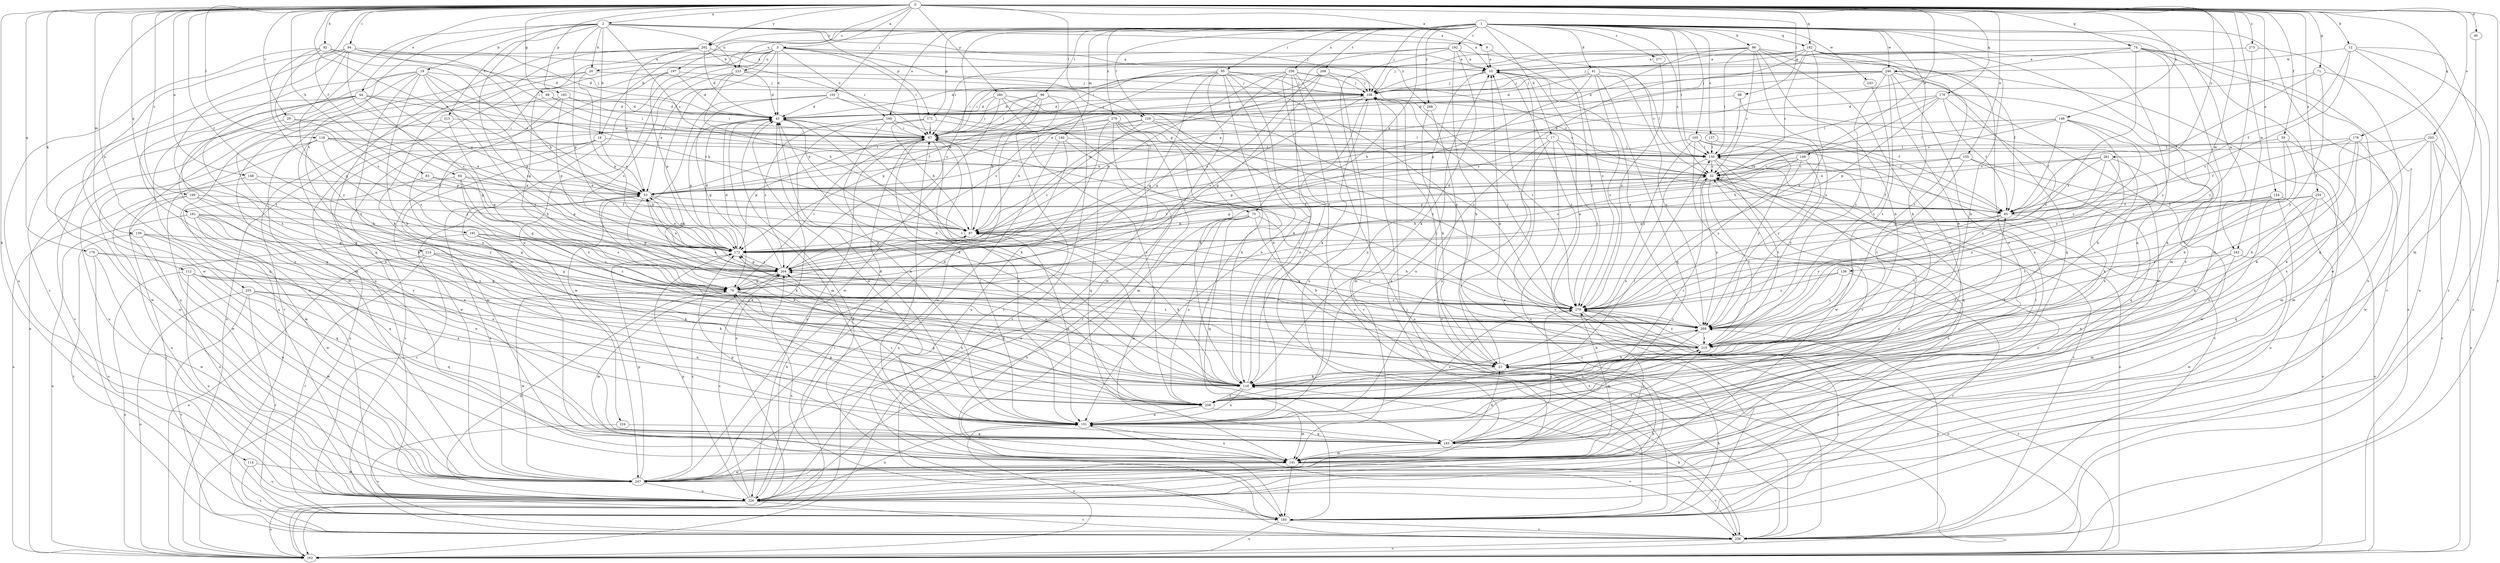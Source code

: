 strict digraph  {
0;
1;
2;
3;
9;
10;
12;
17;
18;
19;
20;
21;
29;
32;
40;
41;
43;
44;
53;
59;
64;
65;
68;
71;
74;
75;
76;
82;
83;
86;
87;
88;
94;
95;
96;
97;
103;
105;
108;
112;
114;
118;
119;
129;
130;
138;
139;
140;
141;
146;
148;
149;
151;
154;
155;
157;
160;
162;
163;
171;
172;
176;
178;
179;
181;
182;
183;
190;
191;
192;
193;
197;
203;
204;
208;
213;
214;
215;
223;
224;
226;
236;
242;
243;
246;
247;
254;
255;
256;
258;
260;
261;
262;
268;
269;
273;
276;
277;
279;
0 -> 2  [label=a];
0 -> 3  [label=a];
0 -> 9  [label=a];
0 -> 12  [label=b];
0 -> 29  [label=c];
0 -> 40  [label=d];
0 -> 44  [label=e];
0 -> 53  [label=e];
0 -> 59  [label=f];
0 -> 64  [label=f];
0 -> 68  [label=g];
0 -> 71  [label=g];
0 -> 74  [label=g];
0 -> 82  [label=h];
0 -> 83  [label=h];
0 -> 88  [label=i];
0 -> 94  [label=i];
0 -> 103  [label=j];
0 -> 112  [label=k];
0 -> 114  [label=k];
0 -> 119  [label=l];
0 -> 129  [label=l];
0 -> 138  [label=m];
0 -> 139  [label=m];
0 -> 146  [label=n];
0 -> 148  [label=n];
0 -> 149  [label=n];
0 -> 154  [label=o];
0 -> 155  [label=o];
0 -> 163  [label=p];
0 -> 176  [label=q];
0 -> 178  [label=q];
0 -> 179  [label=q];
0 -> 181  [label=q];
0 -> 182  [label=q];
0 -> 190  [label=r];
0 -> 191  [label=r];
0 -> 197  [label=s];
0 -> 203  [label=s];
0 -> 236  [label=v];
0 -> 242  [label=w];
0 -> 254  [label=x];
0 -> 255  [label=x];
0 -> 260  [label=y];
0 -> 261  [label=y];
0 -> 262  [label=y];
0 -> 273  [label=z];
1 -> 17  [label=b];
1 -> 18  [label=b];
1 -> 32  [label=c];
1 -> 41  [label=d];
1 -> 75  [label=g];
1 -> 86  [label=h];
1 -> 95  [label=i];
1 -> 96  [label=i];
1 -> 105  [label=j];
1 -> 108  [label=j];
1 -> 118  [label=k];
1 -> 129  [label=l];
1 -> 130  [label=l];
1 -> 140  [label=m];
1 -> 141  [label=m];
1 -> 157  [label=o];
1 -> 160  [label=o];
1 -> 171  [label=p];
1 -> 182  [label=q];
1 -> 183  [label=q];
1 -> 192  [label=r];
1 -> 204  [label=s];
1 -> 208  [label=t];
1 -> 223  [label=u];
1 -> 236  [label=v];
1 -> 242  [label=w];
1 -> 243  [label=w];
1 -> 246  [label=w];
1 -> 256  [label=x];
1 -> 262  [label=y];
1 -> 268  [label=y];
1 -> 276  [label=z];
1 -> 277  [label=z];
1 -> 279  [label=z];
2 -> 9  [label=a];
2 -> 10  [label=a];
2 -> 18  [label=b];
2 -> 19  [label=b];
2 -> 20  [label=b];
2 -> 32  [label=c];
2 -> 108  [label=j];
2 -> 171  [label=p];
2 -> 172  [label=p];
2 -> 213  [label=t];
2 -> 214  [label=t];
2 -> 223  [label=u];
2 -> 258  [label=x];
2 -> 279  [label=z];
3 -> 10  [label=a];
3 -> 20  [label=b];
3 -> 43  [label=d];
3 -> 75  [label=g];
3 -> 97  [label=i];
3 -> 118  [label=k];
3 -> 141  [label=m];
3 -> 160  [label=o];
3 -> 223  [label=u];
3 -> 224  [label=u];
3 -> 226  [label=u];
3 -> 268  [label=y];
9 -> 10  [label=a];
9 -> 279  [label=z];
10 -> 108  [label=j];
10 -> 151  [label=n];
10 -> 236  [label=v];
10 -> 269  [label=y];
12 -> 65  [label=f];
12 -> 162  [label=o];
12 -> 193  [label=r];
12 -> 204  [label=s];
12 -> 236  [label=v];
12 -> 246  [label=w];
17 -> 53  [label=e];
17 -> 130  [label=l];
17 -> 151  [label=n];
17 -> 226  [label=u];
17 -> 258  [label=x];
17 -> 279  [label=z];
18 -> 53  [label=e];
18 -> 130  [label=l];
18 -> 141  [label=m];
18 -> 236  [label=v];
18 -> 247  [label=w];
19 -> 21  [label=b];
19 -> 87  [label=h];
19 -> 108  [label=j];
19 -> 141  [label=m];
19 -> 172  [label=p];
19 -> 183  [label=q];
19 -> 215  [label=t];
19 -> 226  [label=u];
19 -> 269  [label=y];
20 -> 108  [label=j];
20 -> 172  [label=p];
20 -> 236  [label=v];
20 -> 247  [label=w];
21 -> 10  [label=a];
21 -> 108  [label=j];
21 -> 118  [label=k];
29 -> 97  [label=i];
29 -> 172  [label=p];
29 -> 247  [label=w];
32 -> 53  [label=e];
32 -> 65  [label=f];
32 -> 162  [label=o];
32 -> 172  [label=p];
32 -> 215  [label=t];
32 -> 226  [label=u];
32 -> 269  [label=y];
40 -> 141  [label=m];
41 -> 43  [label=d];
41 -> 53  [label=e];
41 -> 108  [label=j];
41 -> 130  [label=l];
41 -> 183  [label=q];
41 -> 269  [label=y];
41 -> 279  [label=z];
43 -> 97  [label=i];
43 -> 108  [label=j];
43 -> 118  [label=k];
43 -> 141  [label=m];
43 -> 172  [label=p];
43 -> 215  [label=t];
44 -> 43  [label=d];
44 -> 53  [label=e];
44 -> 65  [label=f];
44 -> 76  [label=g];
44 -> 118  [label=k];
44 -> 151  [label=n];
44 -> 183  [label=q];
44 -> 236  [label=v];
53 -> 65  [label=f];
53 -> 118  [label=k];
53 -> 172  [label=p];
53 -> 193  [label=r];
53 -> 258  [label=x];
59 -> 21  [label=b];
59 -> 130  [label=l];
59 -> 141  [label=m];
59 -> 215  [label=t];
64 -> 53  [label=e];
64 -> 76  [label=g];
64 -> 87  [label=h];
64 -> 162  [label=o];
64 -> 269  [label=y];
65 -> 87  [label=h];
65 -> 118  [label=k];
65 -> 215  [label=t];
65 -> 269  [label=y];
68 -> 43  [label=d];
68 -> 97  [label=i];
68 -> 226  [label=u];
71 -> 65  [label=f];
71 -> 108  [label=j];
71 -> 226  [label=u];
71 -> 269  [label=y];
74 -> 10  [label=a];
74 -> 53  [label=e];
74 -> 108  [label=j];
74 -> 162  [label=o];
74 -> 183  [label=q];
74 -> 247  [label=w];
74 -> 269  [label=y];
74 -> 279  [label=z];
75 -> 21  [label=b];
75 -> 87  [label=h];
75 -> 141  [label=m];
75 -> 183  [label=q];
75 -> 215  [label=t];
75 -> 226  [label=u];
75 -> 258  [label=x];
76 -> 97  [label=i];
76 -> 118  [label=k];
76 -> 141  [label=m];
76 -> 247  [label=w];
76 -> 258  [label=x];
76 -> 279  [label=z];
82 -> 10  [label=a];
82 -> 43  [label=d];
82 -> 53  [label=e];
82 -> 76  [label=g];
82 -> 204  [label=s];
82 -> 226  [label=u];
83 -> 53  [label=e];
83 -> 141  [label=m];
83 -> 172  [label=p];
86 -> 10  [label=a];
86 -> 21  [label=b];
86 -> 32  [label=c];
86 -> 65  [label=f];
86 -> 108  [label=j];
86 -> 130  [label=l];
86 -> 151  [label=n];
86 -> 172  [label=p];
86 -> 183  [label=q];
86 -> 269  [label=y];
87 -> 97  [label=i];
87 -> 118  [label=k];
87 -> 151  [label=n];
87 -> 172  [label=p];
88 -> 43  [label=d];
88 -> 118  [label=k];
88 -> 130  [label=l];
94 -> 10  [label=a];
94 -> 43  [label=d];
94 -> 87  [label=h];
94 -> 97  [label=i];
94 -> 193  [label=r];
94 -> 204  [label=s];
94 -> 215  [label=t];
94 -> 247  [label=w];
94 -> 269  [label=y];
95 -> 32  [label=c];
95 -> 76  [label=g];
95 -> 97  [label=i];
95 -> 108  [label=j];
95 -> 118  [label=k];
95 -> 151  [label=n];
95 -> 193  [label=r];
95 -> 204  [label=s];
95 -> 247  [label=w];
95 -> 269  [label=y];
96 -> 43  [label=d];
96 -> 87  [label=h];
96 -> 97  [label=i];
96 -> 172  [label=p];
96 -> 193  [label=r];
96 -> 226  [label=u];
96 -> 236  [label=v];
97 -> 130  [label=l];
97 -> 151  [label=n];
97 -> 172  [label=p];
97 -> 226  [label=u];
97 -> 279  [label=z];
103 -> 43  [label=d];
103 -> 76  [label=g];
103 -> 118  [label=k];
103 -> 247  [label=w];
103 -> 279  [label=z];
105 -> 130  [label=l];
105 -> 172  [label=p];
105 -> 236  [label=v];
105 -> 247  [label=w];
105 -> 269  [label=y];
105 -> 279  [label=z];
108 -> 43  [label=d];
108 -> 53  [label=e];
108 -> 65  [label=f];
108 -> 118  [label=k];
108 -> 141  [label=m];
108 -> 204  [label=s];
112 -> 76  [label=g];
112 -> 118  [label=k];
112 -> 162  [label=o];
112 -> 226  [label=u];
112 -> 247  [label=w];
112 -> 258  [label=x];
114 -> 226  [label=u];
114 -> 236  [label=v];
114 -> 247  [label=w];
118 -> 43  [label=d];
118 -> 65  [label=f];
118 -> 97  [label=i];
118 -> 108  [label=j];
118 -> 151  [label=n];
118 -> 172  [label=p];
118 -> 258  [label=x];
118 -> 269  [label=y];
119 -> 21  [label=b];
119 -> 32  [label=c];
119 -> 53  [label=e];
119 -> 130  [label=l];
119 -> 204  [label=s];
119 -> 226  [label=u];
119 -> 247  [label=w];
129 -> 65  [label=f];
129 -> 87  [label=h];
129 -> 97  [label=i];
129 -> 118  [label=k];
129 -> 204  [label=s];
129 -> 279  [label=z];
130 -> 32  [label=c];
130 -> 183  [label=q];
130 -> 215  [label=t];
130 -> 226  [label=u];
130 -> 258  [label=x];
138 -> 76  [label=g];
138 -> 193  [label=r];
138 -> 269  [label=y];
138 -> 279  [label=z];
139 -> 151  [label=n];
139 -> 172  [label=p];
139 -> 183  [label=q];
139 -> 193  [label=r];
139 -> 226  [label=u];
140 -> 130  [label=l];
140 -> 162  [label=o];
140 -> 183  [label=q];
140 -> 247  [label=w];
141 -> 97  [label=i];
141 -> 151  [label=n];
141 -> 172  [label=p];
141 -> 193  [label=r];
141 -> 236  [label=v];
141 -> 247  [label=w];
141 -> 279  [label=z];
146 -> 32  [label=c];
146 -> 65  [label=f];
146 -> 97  [label=i];
146 -> 130  [label=l];
146 -> 258  [label=x];
146 -> 269  [label=y];
146 -> 279  [label=z];
148 -> 53  [label=e];
148 -> 247  [label=w];
148 -> 269  [label=y];
149 -> 32  [label=c];
149 -> 172  [label=p];
149 -> 204  [label=s];
149 -> 269  [label=y];
149 -> 279  [label=z];
151 -> 43  [label=d];
151 -> 76  [label=g];
151 -> 97  [label=i];
151 -> 162  [label=o];
151 -> 183  [label=q];
151 -> 204  [label=s];
151 -> 215  [label=t];
151 -> 236  [label=v];
151 -> 279  [label=z];
154 -> 65  [label=f];
154 -> 162  [label=o];
154 -> 215  [label=t];
154 -> 226  [label=u];
154 -> 258  [label=x];
154 -> 279  [label=z];
155 -> 32  [label=c];
155 -> 53  [label=e];
155 -> 183  [label=q];
155 -> 215  [label=t];
155 -> 247  [label=w];
157 -> 130  [label=l];
157 -> 269  [label=y];
160 -> 65  [label=f];
160 -> 97  [label=i];
160 -> 151  [label=n];
160 -> 162  [label=o];
160 -> 204  [label=s];
162 -> 97  [label=i];
162 -> 279  [label=z];
163 -> 43  [label=d];
163 -> 97  [label=i];
163 -> 162  [label=o];
163 -> 172  [label=p];
163 -> 269  [label=y];
171 -> 87  [label=h];
171 -> 97  [label=i];
171 -> 130  [label=l];
171 -> 162  [label=o];
172 -> 32  [label=c];
172 -> 43  [label=d];
172 -> 53  [label=e];
172 -> 204  [label=s];
176 -> 204  [label=s];
176 -> 226  [label=u];
176 -> 247  [label=w];
176 -> 269  [label=y];
178 -> 21  [label=b];
178 -> 65  [label=f];
178 -> 118  [label=k];
178 -> 130  [label=l];
178 -> 141  [label=m];
178 -> 258  [label=x];
179 -> 43  [label=d];
179 -> 65  [label=f];
179 -> 87  [label=h];
179 -> 118  [label=k];
179 -> 130  [label=l];
179 -> 172  [label=p];
179 -> 279  [label=z];
181 -> 76  [label=g];
181 -> 87  [label=h];
181 -> 151  [label=n];
181 -> 162  [label=o];
181 -> 183  [label=q];
181 -> 215  [label=t];
181 -> 247  [label=w];
182 -> 10  [label=a];
182 -> 21  [label=b];
182 -> 32  [label=c];
182 -> 97  [label=i];
182 -> 108  [label=j];
182 -> 141  [label=m];
182 -> 151  [label=n];
182 -> 204  [label=s];
182 -> 215  [label=t];
182 -> 279  [label=z];
183 -> 21  [label=b];
183 -> 32  [label=c];
183 -> 43  [label=d];
183 -> 130  [label=l];
183 -> 141  [label=m];
183 -> 215  [label=t];
183 -> 279  [label=z];
190 -> 65  [label=f];
190 -> 87  [label=h];
190 -> 193  [label=r];
190 -> 226  [label=u];
190 -> 258  [label=x];
191 -> 21  [label=b];
191 -> 172  [label=p];
191 -> 204  [label=s];
191 -> 247  [label=w];
191 -> 279  [label=z];
192 -> 10  [label=a];
192 -> 21  [label=b];
192 -> 32  [label=c];
192 -> 97  [label=i];
192 -> 118  [label=k];
192 -> 204  [label=s];
192 -> 226  [label=u];
193 -> 10  [label=a];
193 -> 21  [label=b];
193 -> 32  [label=c];
193 -> 43  [label=d];
193 -> 108  [label=j];
193 -> 162  [label=o];
193 -> 204  [label=s];
193 -> 236  [label=v];
197 -> 43  [label=d];
197 -> 108  [label=j];
197 -> 162  [label=o];
197 -> 172  [label=p];
197 -> 258  [label=x];
203 -> 65  [label=f];
203 -> 118  [label=k];
203 -> 130  [label=l];
203 -> 162  [label=o];
203 -> 236  [label=v];
203 -> 247  [label=w];
204 -> 43  [label=d];
204 -> 53  [label=e];
204 -> 76  [label=g];
204 -> 172  [label=p];
208 -> 76  [label=g];
208 -> 87  [label=h];
208 -> 97  [label=i];
208 -> 108  [label=j];
208 -> 236  [label=v];
213 -> 76  [label=g];
213 -> 97  [label=i];
213 -> 226  [label=u];
214 -> 76  [label=g];
214 -> 118  [label=k];
214 -> 162  [label=o];
214 -> 193  [label=r];
214 -> 204  [label=s];
215 -> 10  [label=a];
215 -> 21  [label=b];
215 -> 43  [label=d];
215 -> 204  [label=s];
215 -> 279  [label=z];
223 -> 43  [label=d];
223 -> 53  [label=e];
223 -> 87  [label=h];
223 -> 108  [label=j];
223 -> 204  [label=s];
224 -> 183  [label=q];
224 -> 236  [label=v];
226 -> 21  [label=b];
226 -> 76  [label=g];
226 -> 87  [label=h];
226 -> 151  [label=n];
226 -> 162  [label=o];
226 -> 172  [label=p];
226 -> 193  [label=r];
226 -> 204  [label=s];
226 -> 236  [label=v];
236 -> 32  [label=c];
236 -> 118  [label=k];
236 -> 162  [label=o];
236 -> 269  [label=y];
242 -> 141  [label=m];
242 -> 204  [label=s];
242 -> 247  [label=w];
242 -> 258  [label=x];
243 -> 215  [label=t];
246 -> 21  [label=b];
246 -> 43  [label=d];
246 -> 53  [label=e];
246 -> 87  [label=h];
246 -> 108  [label=j];
246 -> 151  [label=n];
246 -> 193  [label=r];
246 -> 215  [label=t];
246 -> 247  [label=w];
246 -> 269  [label=y];
247 -> 10  [label=a];
247 -> 53  [label=e];
247 -> 172  [label=p];
247 -> 204  [label=s];
247 -> 226  [label=u];
254 -> 65  [label=f];
254 -> 118  [label=k];
254 -> 162  [label=o];
254 -> 172  [label=p];
254 -> 183  [label=q];
254 -> 215  [label=t];
255 -> 151  [label=n];
255 -> 162  [label=o];
255 -> 183  [label=q];
255 -> 193  [label=r];
255 -> 236  [label=v];
255 -> 279  [label=z];
256 -> 43  [label=d];
256 -> 76  [label=g];
256 -> 97  [label=i];
256 -> 108  [label=j];
256 -> 151  [label=n];
256 -> 162  [label=o];
256 -> 172  [label=p];
256 -> 193  [label=r];
256 -> 236  [label=v];
256 -> 279  [label=z];
258 -> 32  [label=c];
258 -> 43  [label=d];
258 -> 76  [label=g];
258 -> 130  [label=l];
258 -> 141  [label=m];
258 -> 151  [label=n];
260 -> 32  [label=c];
260 -> 43  [label=d];
260 -> 97  [label=i];
260 -> 247  [label=w];
260 -> 258  [label=x];
260 -> 279  [label=z];
261 -> 32  [label=c];
261 -> 76  [label=g];
261 -> 87  [label=h];
261 -> 118  [label=k];
261 -> 258  [label=x];
261 -> 279  [label=z];
262 -> 10  [label=a];
262 -> 43  [label=d];
262 -> 53  [label=e];
262 -> 76  [label=g];
262 -> 97  [label=i];
262 -> 118  [label=k];
262 -> 183  [label=q];
268 -> 21  [label=b];
268 -> 236  [label=v];
269 -> 10  [label=a];
269 -> 21  [label=b];
269 -> 151  [label=n];
269 -> 215  [label=t];
273 -> 10  [label=a];
273 -> 226  [label=u];
273 -> 269  [label=y];
276 -> 21  [label=b];
276 -> 53  [label=e];
276 -> 97  [label=i];
276 -> 141  [label=m];
276 -> 162  [label=o];
276 -> 193  [label=r];
276 -> 226  [label=u];
277 -> 279  [label=z];
279 -> 53  [label=e];
279 -> 87  [label=h];
279 -> 108  [label=j];
279 -> 141  [label=m];
279 -> 162  [label=o];
279 -> 193  [label=r];
279 -> 269  [label=y];
}
